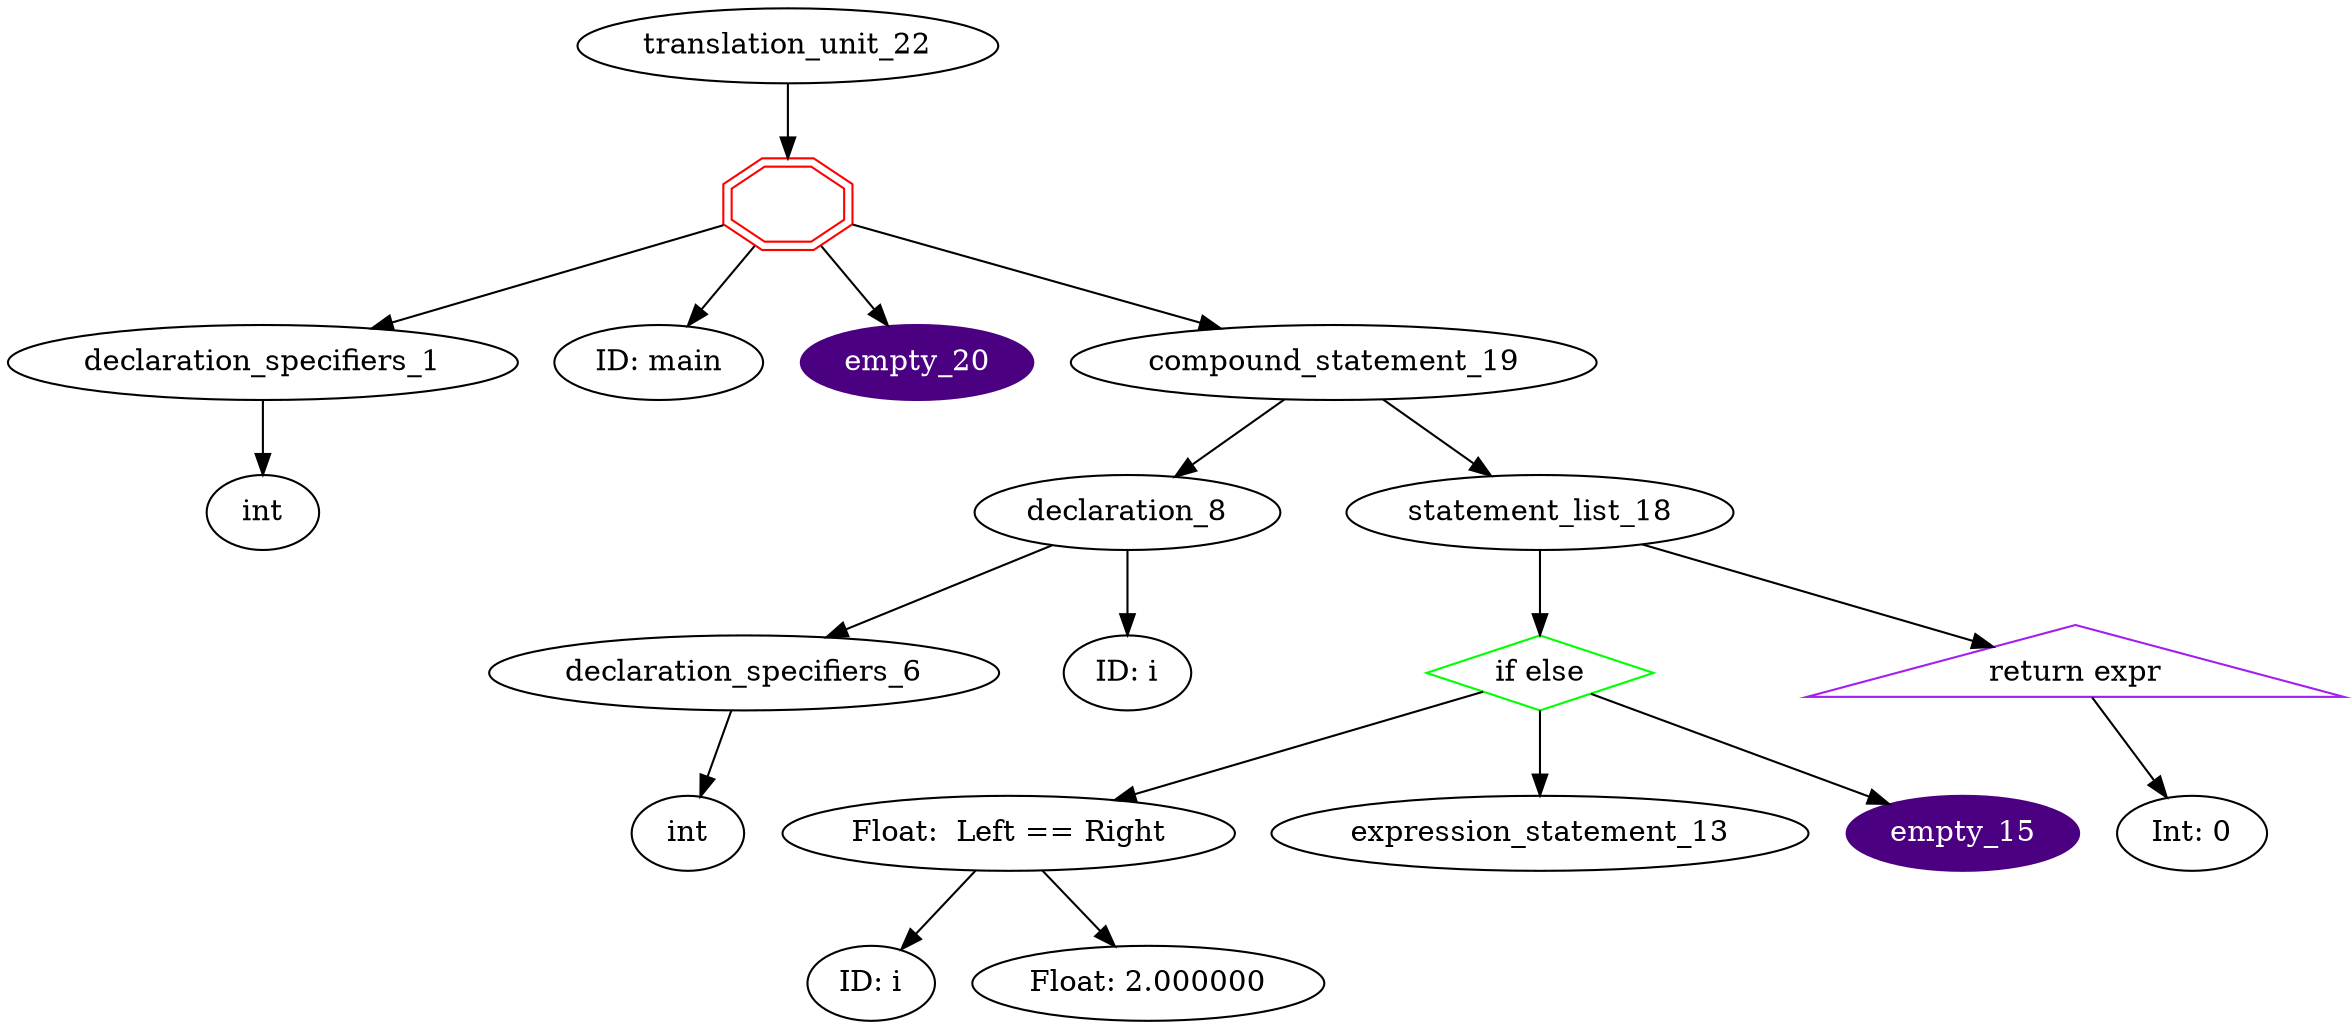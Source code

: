 digraph AST {
	translation_unit_22 -> function_definition_21;
	function_definition_21 [shape=doubleoctagon,color=red,label=""]
	function_definition_21 -> declaration_specifiers_1;
	declaration_specifiers_1 [label="declaration_specifiers_1"]
	declaration_specifiers_1 -> type_specifier_0;
	type_specifier_0 [label="int"]
	function_definition_21 -> identifier_2;
	identifier_2 [label="ID: main"]
	function_definition_21 -> empty_20;
	empty_20 [style=filled,color=indigo,fontcolor=white]
	function_definition_21 -> compound_statement_19;
	compound_statement_19 -> declaration_8;
	declaration_8 [label="declaration_8"]
	declaration_8 -> declaration_specifiers_6;
	declaration_specifiers_6 [label="declaration_specifiers_6"]
	declaration_specifiers_6 -> type_specifier_5;
	type_specifier_5 [label="int"]
	declaration_8 -> identifier_7;
	identifier_7 [label="ID: i"]
	compound_statement_19 -> statement_list_18;
	statement_list_18 -> selection_statement_14;
	selection_statement_14 [shape=diamond,color=green,label="if else"]
	selection_statement_14 -> equality_expression_11;
	equality_expression_11 [label="Float:  Left == Right"]
	equality_expression_11 -> identifier_9;
	identifier_9 [label="ID: i"]
	equality_expression_11 -> constant_10;
	constant_10 [label="Float: 2.000000"]
	selection_statement_14 -> expression_statement_13;
	selection_statement_14 -> empty_15;
	empty_15 [style=filled,color=indigo,fontcolor=white]
	statement_list_18 -> jump_statement_17;
	jump_statement_17 [shape = triangle,color=purple,label="return expr"]
	jump_statement_17 -> constant_16;
	constant_16 [label="Int: 0"]
}
